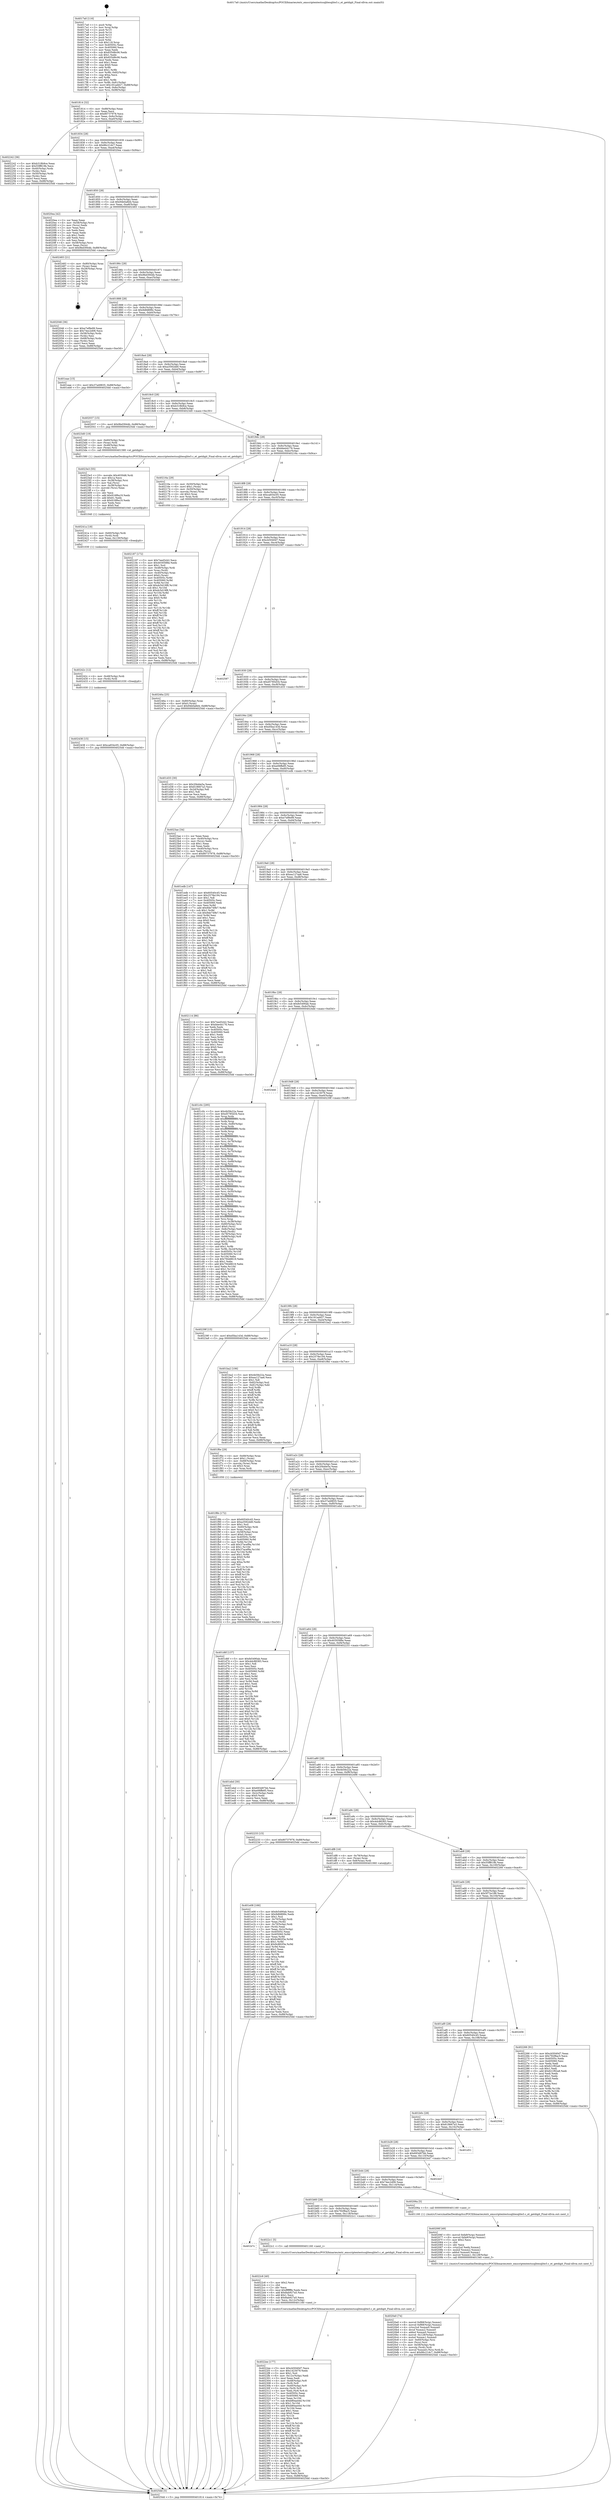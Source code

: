 digraph "0x4017a0" {
  label = "0x4017a0 (/mnt/c/Users/mathe/Desktop/tcc/POCII/binaries/extr_emscriptentestssqlitesqlite3.c_et_getdigit_Final-ollvm.out::main(0))"
  labelloc = "t"
  node[shape=record]

  Entry [label="",width=0.3,height=0.3,shape=circle,fillcolor=black,style=filled]
  "0x401814" [label="{
     0x401814 [32]\l
     | [instrs]\l
     &nbsp;&nbsp;0x401814 \<+6\>: mov -0x88(%rbp),%eax\l
     &nbsp;&nbsp;0x40181a \<+2\>: mov %eax,%ecx\l
     &nbsp;&nbsp;0x40181c \<+6\>: sub $0x80737978,%ecx\l
     &nbsp;&nbsp;0x401822 \<+6\>: mov %eax,-0x9c(%rbp)\l
     &nbsp;&nbsp;0x401828 \<+6\>: mov %ecx,-0xa0(%rbp)\l
     &nbsp;&nbsp;0x40182e \<+6\>: je 0000000000402242 \<main+0xaa2\>\l
  }"]
  "0x402242" [label="{
     0x402242 [36]\l
     | [instrs]\l
     &nbsp;&nbsp;0x402242 \<+5\>: mov $0xb318b9ce,%eax\l
     &nbsp;&nbsp;0x402247 \<+5\>: mov $0x55ff819b,%ecx\l
     &nbsp;&nbsp;0x40224c \<+4\>: mov -0x40(%rbp),%rdx\l
     &nbsp;&nbsp;0x402250 \<+2\>: mov (%rdx),%esi\l
     &nbsp;&nbsp;0x402252 \<+4\>: mov -0x50(%rbp),%rdx\l
     &nbsp;&nbsp;0x402256 \<+2\>: cmp (%rdx),%esi\l
     &nbsp;&nbsp;0x402258 \<+3\>: cmovl %ecx,%eax\l
     &nbsp;&nbsp;0x40225b \<+6\>: mov %eax,-0x88(%rbp)\l
     &nbsp;&nbsp;0x402261 \<+5\>: jmp 00000000004025dd \<main+0xe3d\>\l
  }"]
  "0x401834" [label="{
     0x401834 [28]\l
     | [instrs]\l
     &nbsp;&nbsp;0x401834 \<+5\>: jmp 0000000000401839 \<main+0x99\>\l
     &nbsp;&nbsp;0x401839 \<+6\>: mov -0x9c(%rbp),%eax\l
     &nbsp;&nbsp;0x40183f \<+5\>: sub $0x86c21dc7,%eax\l
     &nbsp;&nbsp;0x401844 \<+6\>: mov %eax,-0xa4(%rbp)\l
     &nbsp;&nbsp;0x40184a \<+6\>: je 00000000004020ea \<main+0x94a\>\l
  }"]
  Exit [label="",width=0.3,height=0.3,shape=circle,fillcolor=black,style=filled,peripheries=2]
  "0x4020ea" [label="{
     0x4020ea [42]\l
     | [instrs]\l
     &nbsp;&nbsp;0x4020ea \<+2\>: xor %eax,%eax\l
     &nbsp;&nbsp;0x4020ec \<+4\>: mov -0x58(%rbp),%rcx\l
     &nbsp;&nbsp;0x4020f0 \<+2\>: mov (%rcx),%edx\l
     &nbsp;&nbsp;0x4020f2 \<+2\>: mov %eax,%esi\l
     &nbsp;&nbsp;0x4020f4 \<+2\>: sub %edx,%esi\l
     &nbsp;&nbsp;0x4020f6 \<+2\>: mov %eax,%edx\l
     &nbsp;&nbsp;0x4020f8 \<+3\>: sub $0x1,%edx\l
     &nbsp;&nbsp;0x4020fb \<+2\>: add %edx,%esi\l
     &nbsp;&nbsp;0x4020fd \<+2\>: sub %esi,%eax\l
     &nbsp;&nbsp;0x4020ff \<+4\>: mov -0x58(%rbp),%rcx\l
     &nbsp;&nbsp;0x402103 \<+2\>: mov %eax,(%rcx)\l
     &nbsp;&nbsp;0x402105 \<+10\>: movl $0x9bd3944b,-0x88(%rbp)\l
     &nbsp;&nbsp;0x40210f \<+5\>: jmp 00000000004025dd \<main+0xe3d\>\l
  }"]
  "0x401850" [label="{
     0x401850 [28]\l
     | [instrs]\l
     &nbsp;&nbsp;0x401850 \<+5\>: jmp 0000000000401855 \<main+0xb5\>\l
     &nbsp;&nbsp;0x401855 \<+6\>: mov -0x9c(%rbp),%eax\l
     &nbsp;&nbsp;0x40185b \<+5\>: sub $0x94b0a8d4,%eax\l
     &nbsp;&nbsp;0x401860 \<+6\>: mov %eax,-0xa8(%rbp)\l
     &nbsp;&nbsp;0x401866 \<+6\>: je 0000000000402483 \<main+0xce3\>\l
  }"]
  "0x402438" [label="{
     0x402438 [15]\l
     | [instrs]\l
     &nbsp;&nbsp;0x402438 \<+10\>: movl $0xca654c05,-0x88(%rbp)\l
     &nbsp;&nbsp;0x402442 \<+5\>: jmp 00000000004025dd \<main+0xe3d\>\l
  }"]
  "0x402483" [label="{
     0x402483 [21]\l
     | [instrs]\l
     &nbsp;&nbsp;0x402483 \<+4\>: mov -0x80(%rbp),%rax\l
     &nbsp;&nbsp;0x402487 \<+2\>: mov (%rax),%eax\l
     &nbsp;&nbsp;0x402489 \<+4\>: lea -0x28(%rbp),%rsp\l
     &nbsp;&nbsp;0x40248d \<+1\>: pop %rbx\l
     &nbsp;&nbsp;0x40248e \<+2\>: pop %r12\l
     &nbsp;&nbsp;0x402490 \<+2\>: pop %r13\l
     &nbsp;&nbsp;0x402492 \<+2\>: pop %r14\l
     &nbsp;&nbsp;0x402494 \<+2\>: pop %r15\l
     &nbsp;&nbsp;0x402496 \<+1\>: pop %rbp\l
     &nbsp;&nbsp;0x402497 \<+1\>: ret\l
  }"]
  "0x40186c" [label="{
     0x40186c [28]\l
     | [instrs]\l
     &nbsp;&nbsp;0x40186c \<+5\>: jmp 0000000000401871 \<main+0xd1\>\l
     &nbsp;&nbsp;0x401871 \<+6\>: mov -0x9c(%rbp),%eax\l
     &nbsp;&nbsp;0x401877 \<+5\>: sub $0x9bd3944b,%eax\l
     &nbsp;&nbsp;0x40187c \<+6\>: mov %eax,-0xac(%rbp)\l
     &nbsp;&nbsp;0x401882 \<+6\>: je 0000000000402046 \<main+0x8a6\>\l
  }"]
  "0x40242c" [label="{
     0x40242c [12]\l
     | [instrs]\l
     &nbsp;&nbsp;0x40242c \<+4\>: mov -0x48(%rbp),%rdi\l
     &nbsp;&nbsp;0x402430 \<+3\>: mov (%rdi),%rdi\l
     &nbsp;&nbsp;0x402433 \<+5\>: call 0000000000401030 \<free@plt\>\l
     | [calls]\l
     &nbsp;&nbsp;0x401030 \{1\} (unknown)\l
  }"]
  "0x402046" [label="{
     0x402046 [36]\l
     | [instrs]\l
     &nbsp;&nbsp;0x402046 \<+5\>: mov $0xe7ef9e99,%eax\l
     &nbsp;&nbsp;0x40204b \<+5\>: mov $0x74ec2d06,%ecx\l
     &nbsp;&nbsp;0x402050 \<+4\>: mov -0x58(%rbp),%rdx\l
     &nbsp;&nbsp;0x402054 \<+2\>: mov (%rdx),%esi\l
     &nbsp;&nbsp;0x402056 \<+4\>: mov -0x68(%rbp),%rdx\l
     &nbsp;&nbsp;0x40205a \<+2\>: cmp (%rdx),%esi\l
     &nbsp;&nbsp;0x40205c \<+3\>: cmovl %ecx,%eax\l
     &nbsp;&nbsp;0x40205f \<+6\>: mov %eax,-0x88(%rbp)\l
     &nbsp;&nbsp;0x402065 \<+5\>: jmp 00000000004025dd \<main+0xe3d\>\l
  }"]
  "0x401888" [label="{
     0x401888 [28]\l
     | [instrs]\l
     &nbsp;&nbsp;0x401888 \<+5\>: jmp 000000000040188d \<main+0xed\>\l
     &nbsp;&nbsp;0x40188d \<+6\>: mov -0x9c(%rbp),%eax\l
     &nbsp;&nbsp;0x401893 \<+5\>: sub $0x9dfd899c,%eax\l
     &nbsp;&nbsp;0x401898 \<+6\>: mov %eax,-0xb0(%rbp)\l
     &nbsp;&nbsp;0x40189e \<+6\>: je 0000000000401eae \<main+0x70e\>\l
  }"]
  "0x40241a" [label="{
     0x40241a [18]\l
     | [instrs]\l
     &nbsp;&nbsp;0x40241a \<+4\>: mov -0x60(%rbp),%rdi\l
     &nbsp;&nbsp;0x40241e \<+3\>: mov (%rdi),%rdi\l
     &nbsp;&nbsp;0x402421 \<+6\>: mov %eax,-0x130(%rbp)\l
     &nbsp;&nbsp;0x402427 \<+5\>: call 0000000000401030 \<free@plt\>\l
     | [calls]\l
     &nbsp;&nbsp;0x401030 \{1\} (unknown)\l
  }"]
  "0x401eae" [label="{
     0x401eae [15]\l
     | [instrs]\l
     &nbsp;&nbsp;0x401eae \<+10\>: movl $0x37a49835,-0x88(%rbp)\l
     &nbsp;&nbsp;0x401eb8 \<+5\>: jmp 00000000004025dd \<main+0xe3d\>\l
  }"]
  "0x4018a4" [label="{
     0x4018a4 [28]\l
     | [instrs]\l
     &nbsp;&nbsp;0x4018a4 \<+5\>: jmp 00000000004018a9 \<main+0x109\>\l
     &nbsp;&nbsp;0x4018a9 \<+6\>: mov -0x9c(%rbp),%eax\l
     &nbsp;&nbsp;0x4018af \<+5\>: sub $0xa3592dd0,%eax\l
     &nbsp;&nbsp;0x4018b4 \<+6\>: mov %eax,-0xb4(%rbp)\l
     &nbsp;&nbsp;0x4018ba \<+6\>: je 0000000000402037 \<main+0x897\>\l
  }"]
  "0x4023e3" [label="{
     0x4023e3 [55]\l
     | [instrs]\l
     &nbsp;&nbsp;0x4023e3 \<+10\>: movabs $0x4030d6,%rdi\l
     &nbsp;&nbsp;0x4023ed \<+5\>: mov $0x1a,%ecx\l
     &nbsp;&nbsp;0x4023f2 \<+4\>: mov -0x38(%rbp),%rsi\l
     &nbsp;&nbsp;0x4023f6 \<+2\>: mov %al,(%rsi)\l
     &nbsp;&nbsp;0x4023f8 \<+4\>: mov -0x38(%rbp),%rsi\l
     &nbsp;&nbsp;0x4023fc \<+3\>: movsbl (%rsi),%eax\l
     &nbsp;&nbsp;0x4023ff \<+1\>: cltd\l
     &nbsp;&nbsp;0x402400 \<+2\>: idiv %ecx\l
     &nbsp;&nbsp;0x402402 \<+6\>: add $0x916f6a19,%edx\l
     &nbsp;&nbsp;0x402408 \<+3\>: add $0x61,%edx\l
     &nbsp;&nbsp;0x40240b \<+6\>: sub $0x916f6a19,%edx\l
     &nbsp;&nbsp;0x402411 \<+2\>: mov %edx,%esi\l
     &nbsp;&nbsp;0x402413 \<+2\>: mov $0x0,%al\l
     &nbsp;&nbsp;0x402415 \<+5\>: call 0000000000401040 \<printf@plt\>\l
     | [calls]\l
     &nbsp;&nbsp;0x401040 \{1\} (unknown)\l
  }"]
  "0x402037" [label="{
     0x402037 [15]\l
     | [instrs]\l
     &nbsp;&nbsp;0x402037 \<+10\>: movl $0x9bd3944b,-0x88(%rbp)\l
     &nbsp;&nbsp;0x402041 \<+5\>: jmp 00000000004025dd \<main+0xe3d\>\l
  }"]
  "0x4018c0" [label="{
     0x4018c0 [28]\l
     | [instrs]\l
     &nbsp;&nbsp;0x4018c0 \<+5\>: jmp 00000000004018c5 \<main+0x125\>\l
     &nbsp;&nbsp;0x4018c5 \<+6\>: mov -0x9c(%rbp),%eax\l
     &nbsp;&nbsp;0x4018cb \<+5\>: sub $0xb318b9ce,%eax\l
     &nbsp;&nbsp;0x4018d0 \<+6\>: mov %eax,-0xb8(%rbp)\l
     &nbsp;&nbsp;0x4018d6 \<+6\>: je 00000000004023d0 \<main+0xc30\>\l
  }"]
  "0x4022ee" [label="{
     0x4022ee [177]\l
     | [instrs]\l
     &nbsp;&nbsp;0x4022ee \<+5\>: mov $0xcb5040d7,%ecx\l
     &nbsp;&nbsp;0x4022f3 \<+5\>: mov $0x1423079,%edx\l
     &nbsp;&nbsp;0x4022f8 \<+3\>: mov $0x1,%sil\l
     &nbsp;&nbsp;0x4022fb \<+6\>: mov -0x12c(%rbp),%edi\l
     &nbsp;&nbsp;0x402301 \<+3\>: imul %eax,%edi\l
     &nbsp;&nbsp;0x402304 \<+4\>: mov -0x48(%rbp),%r8\l
     &nbsp;&nbsp;0x402308 \<+3\>: mov (%r8),%r8\l
     &nbsp;&nbsp;0x40230b \<+4\>: mov -0x40(%rbp),%r9\l
     &nbsp;&nbsp;0x40230f \<+3\>: movslq (%r9),%r9\l
     &nbsp;&nbsp;0x402312 \<+4\>: mov %edi,(%r8,%r9,4)\l
     &nbsp;&nbsp;0x402316 \<+7\>: mov 0x40505c,%eax\l
     &nbsp;&nbsp;0x40231d \<+7\>: mov 0x405060,%edi\l
     &nbsp;&nbsp;0x402324 \<+3\>: mov %eax,%r10d\l
     &nbsp;&nbsp;0x402327 \<+7\>: sub $0xb80aa44d,%r10d\l
     &nbsp;&nbsp;0x40232e \<+4\>: sub $0x1,%r10d\l
     &nbsp;&nbsp;0x402332 \<+7\>: add $0xb80aa44d,%r10d\l
     &nbsp;&nbsp;0x402339 \<+4\>: imul %r10d,%eax\l
     &nbsp;&nbsp;0x40233d \<+3\>: and $0x1,%eax\l
     &nbsp;&nbsp;0x402340 \<+3\>: cmp $0x0,%eax\l
     &nbsp;&nbsp;0x402343 \<+4\>: sete %r11b\l
     &nbsp;&nbsp;0x402347 \<+3\>: cmp $0xa,%edi\l
     &nbsp;&nbsp;0x40234a \<+3\>: setl %bl\l
     &nbsp;&nbsp;0x40234d \<+3\>: mov %r11b,%r14b\l
     &nbsp;&nbsp;0x402350 \<+4\>: xor $0xff,%r14b\l
     &nbsp;&nbsp;0x402354 \<+3\>: mov %bl,%r15b\l
     &nbsp;&nbsp;0x402357 \<+4\>: xor $0xff,%r15b\l
     &nbsp;&nbsp;0x40235b \<+4\>: xor $0x1,%sil\l
     &nbsp;&nbsp;0x40235f \<+3\>: mov %r14b,%r12b\l
     &nbsp;&nbsp;0x402362 \<+4\>: and $0xff,%r12b\l
     &nbsp;&nbsp;0x402366 \<+3\>: and %sil,%r11b\l
     &nbsp;&nbsp;0x402369 \<+3\>: mov %r15b,%r13b\l
     &nbsp;&nbsp;0x40236c \<+4\>: and $0xff,%r13b\l
     &nbsp;&nbsp;0x402370 \<+3\>: and %sil,%bl\l
     &nbsp;&nbsp;0x402373 \<+3\>: or %r11b,%r12b\l
     &nbsp;&nbsp;0x402376 \<+3\>: or %bl,%r13b\l
     &nbsp;&nbsp;0x402379 \<+3\>: xor %r13b,%r12b\l
     &nbsp;&nbsp;0x40237c \<+3\>: or %r15b,%r14b\l
     &nbsp;&nbsp;0x40237f \<+4\>: xor $0xff,%r14b\l
     &nbsp;&nbsp;0x402383 \<+4\>: or $0x1,%sil\l
     &nbsp;&nbsp;0x402387 \<+3\>: and %sil,%r14b\l
     &nbsp;&nbsp;0x40238a \<+3\>: or %r14b,%r12b\l
     &nbsp;&nbsp;0x40238d \<+4\>: test $0x1,%r12b\l
     &nbsp;&nbsp;0x402391 \<+3\>: cmovne %edx,%ecx\l
     &nbsp;&nbsp;0x402394 \<+6\>: mov %ecx,-0x88(%rbp)\l
     &nbsp;&nbsp;0x40239a \<+5\>: jmp 00000000004025dd \<main+0xe3d\>\l
  }"]
  "0x4023d0" [label="{
     0x4023d0 [19]\l
     | [instrs]\l
     &nbsp;&nbsp;0x4023d0 \<+4\>: mov -0x60(%rbp),%rax\l
     &nbsp;&nbsp;0x4023d4 \<+3\>: mov (%rax),%rdi\l
     &nbsp;&nbsp;0x4023d7 \<+4\>: mov -0x48(%rbp),%rax\l
     &nbsp;&nbsp;0x4023db \<+3\>: mov (%rax),%rsi\l
     &nbsp;&nbsp;0x4023de \<+5\>: call 0000000000401580 \<et_getdigit\>\l
     | [calls]\l
     &nbsp;&nbsp;0x401580 \{1\} (/mnt/c/Users/mathe/Desktop/tcc/POCII/binaries/extr_emscriptentestssqlitesqlite3.c_et_getdigit_Final-ollvm.out::et_getdigit)\l
  }"]
  "0x4018dc" [label="{
     0x4018dc [28]\l
     | [instrs]\l
     &nbsp;&nbsp;0x4018dc \<+5\>: jmp 00000000004018e1 \<main+0x141\>\l
     &nbsp;&nbsp;0x4018e1 \<+6\>: mov -0x9c(%rbp),%eax\l
     &nbsp;&nbsp;0x4018e7 \<+5\>: sub $0xbbe44176,%eax\l
     &nbsp;&nbsp;0x4018ec \<+6\>: mov %eax,-0xbc(%rbp)\l
     &nbsp;&nbsp;0x4018f2 \<+6\>: je 000000000040216a \<main+0x9ca\>\l
  }"]
  "0x4022c6" [label="{
     0x4022c6 [40]\l
     | [instrs]\l
     &nbsp;&nbsp;0x4022c6 \<+5\>: mov $0x2,%ecx\l
     &nbsp;&nbsp;0x4022cb \<+1\>: cltd\l
     &nbsp;&nbsp;0x4022cc \<+2\>: idiv %ecx\l
     &nbsp;&nbsp;0x4022ce \<+6\>: imul $0xfffffffe,%edx,%ecx\l
     &nbsp;&nbsp;0x4022d4 \<+6\>: add $0x8ab927a5,%ecx\l
     &nbsp;&nbsp;0x4022da \<+3\>: add $0x1,%ecx\l
     &nbsp;&nbsp;0x4022dd \<+6\>: sub $0x8ab927a5,%ecx\l
     &nbsp;&nbsp;0x4022e3 \<+6\>: mov %ecx,-0x12c(%rbp)\l
     &nbsp;&nbsp;0x4022e9 \<+5\>: call 0000000000401160 \<next_i\>\l
     | [calls]\l
     &nbsp;&nbsp;0x401160 \{1\} (/mnt/c/Users/mathe/Desktop/tcc/POCII/binaries/extr_emscriptentestssqlitesqlite3.c_et_getdigit_Final-ollvm.out::next_i)\l
  }"]
  "0x40216a" [label="{
     0x40216a [29]\l
     | [instrs]\l
     &nbsp;&nbsp;0x40216a \<+4\>: mov -0x50(%rbp),%rax\l
     &nbsp;&nbsp;0x40216e \<+6\>: movl $0x1,(%rax)\l
     &nbsp;&nbsp;0x402174 \<+4\>: mov -0x50(%rbp),%rax\l
     &nbsp;&nbsp;0x402178 \<+3\>: movslq (%rax),%rax\l
     &nbsp;&nbsp;0x40217b \<+4\>: shl $0x2,%rax\l
     &nbsp;&nbsp;0x40217f \<+3\>: mov %rax,%rdi\l
     &nbsp;&nbsp;0x402182 \<+5\>: call 0000000000401050 \<malloc@plt\>\l
     | [calls]\l
     &nbsp;&nbsp;0x401050 \{1\} (unknown)\l
  }"]
  "0x4018f8" [label="{
     0x4018f8 [28]\l
     | [instrs]\l
     &nbsp;&nbsp;0x4018f8 \<+5\>: jmp 00000000004018fd \<main+0x15d\>\l
     &nbsp;&nbsp;0x4018fd \<+6\>: mov -0x9c(%rbp),%eax\l
     &nbsp;&nbsp;0x401903 \<+5\>: sub $0xca654c05,%eax\l
     &nbsp;&nbsp;0x401908 \<+6\>: mov %eax,-0xc0(%rbp)\l
     &nbsp;&nbsp;0x40190e \<+6\>: je 000000000040246a \<main+0xcca\>\l
  }"]
  "0x401b7c" [label="{
     0x401b7c\l
  }", style=dashed]
  "0x40246a" [label="{
     0x40246a [25]\l
     | [instrs]\l
     &nbsp;&nbsp;0x40246a \<+4\>: mov -0x80(%rbp),%rax\l
     &nbsp;&nbsp;0x40246e \<+6\>: movl $0x0,(%rax)\l
     &nbsp;&nbsp;0x402474 \<+10\>: movl $0x94b0a8d4,-0x88(%rbp)\l
     &nbsp;&nbsp;0x40247e \<+5\>: jmp 00000000004025dd \<main+0xe3d\>\l
  }"]
  "0x401914" [label="{
     0x401914 [28]\l
     | [instrs]\l
     &nbsp;&nbsp;0x401914 \<+5\>: jmp 0000000000401919 \<main+0x179\>\l
     &nbsp;&nbsp;0x401919 \<+6\>: mov -0x9c(%rbp),%eax\l
     &nbsp;&nbsp;0x40191f \<+5\>: sub $0xcb5040d7,%eax\l
     &nbsp;&nbsp;0x401924 \<+6\>: mov %eax,-0xc4(%rbp)\l
     &nbsp;&nbsp;0x40192a \<+6\>: je 0000000000402587 \<main+0xde7\>\l
  }"]
  "0x4022c1" [label="{
     0x4022c1 [5]\l
     | [instrs]\l
     &nbsp;&nbsp;0x4022c1 \<+5\>: call 0000000000401160 \<next_i\>\l
     | [calls]\l
     &nbsp;&nbsp;0x401160 \{1\} (/mnt/c/Users/mathe/Desktop/tcc/POCII/binaries/extr_emscriptentestssqlitesqlite3.c_et_getdigit_Final-ollvm.out::next_i)\l
  }"]
  "0x402587" [label="{
     0x402587\l
  }", style=dashed]
  "0x401930" [label="{
     0x401930 [28]\l
     | [instrs]\l
     &nbsp;&nbsp;0x401930 \<+5\>: jmp 0000000000401935 \<main+0x195\>\l
     &nbsp;&nbsp;0x401935 \<+6\>: mov -0x9c(%rbp),%eax\l
     &nbsp;&nbsp;0x40193b \<+5\>: sub $0xd5785d34,%eax\l
     &nbsp;&nbsp;0x401940 \<+6\>: mov %eax,-0xc8(%rbp)\l
     &nbsp;&nbsp;0x401946 \<+6\>: je 0000000000401d33 \<main+0x593\>\l
  }"]
  "0x402187" [label="{
     0x402187 [172]\l
     | [instrs]\l
     &nbsp;&nbsp;0x402187 \<+5\>: mov $0x7eed3cb2,%ecx\l
     &nbsp;&nbsp;0x40218c \<+5\>: mov $0x4030588e,%edx\l
     &nbsp;&nbsp;0x402191 \<+3\>: mov $0x1,%sil\l
     &nbsp;&nbsp;0x402194 \<+4\>: mov -0x48(%rbp),%rdi\l
     &nbsp;&nbsp;0x402198 \<+3\>: mov %rax,(%rdi)\l
     &nbsp;&nbsp;0x40219b \<+4\>: mov -0x40(%rbp),%rax\l
     &nbsp;&nbsp;0x40219f \<+6\>: movl $0x0,(%rax)\l
     &nbsp;&nbsp;0x4021a5 \<+8\>: mov 0x40505c,%r8d\l
     &nbsp;&nbsp;0x4021ad \<+8\>: mov 0x405060,%r9d\l
     &nbsp;&nbsp;0x4021b5 \<+3\>: mov %r8d,%r10d\l
     &nbsp;&nbsp;0x4021b8 \<+7\>: add $0xdc5d19f8,%r10d\l
     &nbsp;&nbsp;0x4021bf \<+4\>: sub $0x1,%r10d\l
     &nbsp;&nbsp;0x4021c3 \<+7\>: sub $0xdc5d19f8,%r10d\l
     &nbsp;&nbsp;0x4021ca \<+4\>: imul %r10d,%r8d\l
     &nbsp;&nbsp;0x4021ce \<+4\>: and $0x1,%r8d\l
     &nbsp;&nbsp;0x4021d2 \<+4\>: cmp $0x0,%r8d\l
     &nbsp;&nbsp;0x4021d6 \<+4\>: sete %r11b\l
     &nbsp;&nbsp;0x4021da \<+4\>: cmp $0xa,%r9d\l
     &nbsp;&nbsp;0x4021de \<+3\>: setl %bl\l
     &nbsp;&nbsp;0x4021e1 \<+3\>: mov %r11b,%r14b\l
     &nbsp;&nbsp;0x4021e4 \<+4\>: xor $0xff,%r14b\l
     &nbsp;&nbsp;0x4021e8 \<+3\>: mov %bl,%r15b\l
     &nbsp;&nbsp;0x4021eb \<+4\>: xor $0xff,%r15b\l
     &nbsp;&nbsp;0x4021ef \<+4\>: xor $0x1,%sil\l
     &nbsp;&nbsp;0x4021f3 \<+3\>: mov %r14b,%r12b\l
     &nbsp;&nbsp;0x4021f6 \<+4\>: and $0xff,%r12b\l
     &nbsp;&nbsp;0x4021fa \<+3\>: and %sil,%r11b\l
     &nbsp;&nbsp;0x4021fd \<+3\>: mov %r15b,%r13b\l
     &nbsp;&nbsp;0x402200 \<+4\>: and $0xff,%r13b\l
     &nbsp;&nbsp;0x402204 \<+3\>: and %sil,%bl\l
     &nbsp;&nbsp;0x402207 \<+3\>: or %r11b,%r12b\l
     &nbsp;&nbsp;0x40220a \<+3\>: or %bl,%r13b\l
     &nbsp;&nbsp;0x40220d \<+3\>: xor %r13b,%r12b\l
     &nbsp;&nbsp;0x402210 \<+3\>: or %r15b,%r14b\l
     &nbsp;&nbsp;0x402213 \<+4\>: xor $0xff,%r14b\l
     &nbsp;&nbsp;0x402217 \<+4\>: or $0x1,%sil\l
     &nbsp;&nbsp;0x40221b \<+3\>: and %sil,%r14b\l
     &nbsp;&nbsp;0x40221e \<+3\>: or %r14b,%r12b\l
     &nbsp;&nbsp;0x402221 \<+4\>: test $0x1,%r12b\l
     &nbsp;&nbsp;0x402225 \<+3\>: cmovne %edx,%ecx\l
     &nbsp;&nbsp;0x402228 \<+6\>: mov %ecx,-0x88(%rbp)\l
     &nbsp;&nbsp;0x40222e \<+5\>: jmp 00000000004025dd \<main+0xe3d\>\l
  }"]
  "0x401d33" [label="{
     0x401d33 [30]\l
     | [instrs]\l
     &nbsp;&nbsp;0x401d33 \<+5\>: mov $0x2f4dde5a,%eax\l
     &nbsp;&nbsp;0x401d38 \<+5\>: mov $0x618667a3,%ecx\l
     &nbsp;&nbsp;0x401d3d \<+3\>: mov -0x2d(%rbp),%dl\l
     &nbsp;&nbsp;0x401d40 \<+3\>: test $0x1,%dl\l
     &nbsp;&nbsp;0x401d43 \<+3\>: cmovne %ecx,%eax\l
     &nbsp;&nbsp;0x401d46 \<+6\>: mov %eax,-0x88(%rbp)\l
     &nbsp;&nbsp;0x401d4c \<+5\>: jmp 00000000004025dd \<main+0xe3d\>\l
  }"]
  "0x40194c" [label="{
     0x40194c [28]\l
     | [instrs]\l
     &nbsp;&nbsp;0x40194c \<+5\>: jmp 0000000000401951 \<main+0x1b1\>\l
     &nbsp;&nbsp;0x401951 \<+6\>: mov -0x9c(%rbp),%eax\l
     &nbsp;&nbsp;0x401957 \<+5\>: sub $0xd5ba143d,%eax\l
     &nbsp;&nbsp;0x40195c \<+6\>: mov %eax,-0xcc(%rbp)\l
     &nbsp;&nbsp;0x401962 \<+6\>: je 00000000004023ae \<main+0xc0e\>\l
  }"]
  "0x4020a0" [label="{
     0x4020a0 [74]\l
     | [instrs]\l
     &nbsp;&nbsp;0x4020a0 \<+8\>: movsd 0xf68(%rip),%xmm1\l
     &nbsp;&nbsp;0x4020a8 \<+8\>: movsd 0xf68(%rip),%xmm2\l
     &nbsp;&nbsp;0x4020b0 \<+4\>: cvtss2sd %xmm0,%xmm0\l
     &nbsp;&nbsp;0x4020b4 \<+4\>: divsd %xmm2,%xmm0\l
     &nbsp;&nbsp;0x4020b8 \<+4\>: addsd %xmm0,%xmm1\l
     &nbsp;&nbsp;0x4020bc \<+8\>: movsd -0x128(%rbp),%xmm0\l
     &nbsp;&nbsp;0x4020c4 \<+4\>: mulsd %xmm1,%xmm0\l
     &nbsp;&nbsp;0x4020c8 \<+4\>: mov -0x60(%rbp),%rsi\l
     &nbsp;&nbsp;0x4020cc \<+3\>: mov (%rsi),%rsi\l
     &nbsp;&nbsp;0x4020cf \<+4\>: mov -0x58(%rbp),%rdi\l
     &nbsp;&nbsp;0x4020d3 \<+3\>: movslq (%rdi),%rdi\l
     &nbsp;&nbsp;0x4020d6 \<+5\>: movsd %xmm0,(%rsi,%rdi,8)\l
     &nbsp;&nbsp;0x4020db \<+10\>: movl $0x86c21dc7,-0x88(%rbp)\l
     &nbsp;&nbsp;0x4020e5 \<+5\>: jmp 00000000004025dd \<main+0xe3d\>\l
  }"]
  "0x4023ae" [label="{
     0x4023ae [34]\l
     | [instrs]\l
     &nbsp;&nbsp;0x4023ae \<+2\>: xor %eax,%eax\l
     &nbsp;&nbsp;0x4023b0 \<+4\>: mov -0x40(%rbp),%rcx\l
     &nbsp;&nbsp;0x4023b4 \<+2\>: mov (%rcx),%edx\l
     &nbsp;&nbsp;0x4023b6 \<+3\>: sub $0x1,%eax\l
     &nbsp;&nbsp;0x4023b9 \<+2\>: sub %eax,%edx\l
     &nbsp;&nbsp;0x4023bb \<+4\>: mov -0x40(%rbp),%rcx\l
     &nbsp;&nbsp;0x4023bf \<+2\>: mov %edx,(%rcx)\l
     &nbsp;&nbsp;0x4023c1 \<+10\>: movl $0x80737978,-0x88(%rbp)\l
     &nbsp;&nbsp;0x4023cb \<+5\>: jmp 00000000004025dd \<main+0xe3d\>\l
  }"]
  "0x401968" [label="{
     0x401968 [28]\l
     | [instrs]\l
     &nbsp;&nbsp;0x401968 \<+5\>: jmp 000000000040196d \<main+0x1cd\>\l
     &nbsp;&nbsp;0x40196d \<+6\>: mov -0x9c(%rbp),%eax\l
     &nbsp;&nbsp;0x401973 \<+5\>: sub $0xe06ffe85,%eax\l
     &nbsp;&nbsp;0x401978 \<+6\>: mov %eax,-0xd0(%rbp)\l
     &nbsp;&nbsp;0x40197e \<+6\>: je 0000000000401edb \<main+0x73b\>\l
  }"]
  "0x40206f" [label="{
     0x40206f [49]\l
     | [instrs]\l
     &nbsp;&nbsp;0x40206f \<+8\>: movsd 0xfa9(%rip),%xmm0\l
     &nbsp;&nbsp;0x402077 \<+8\>: movsd 0xfa9(%rip),%xmm1\l
     &nbsp;&nbsp;0x40207f \<+5\>: mov $0x2,%ecx\l
     &nbsp;&nbsp;0x402084 \<+1\>: cltd\l
     &nbsp;&nbsp;0x402085 \<+2\>: idiv %ecx\l
     &nbsp;&nbsp;0x402087 \<+4\>: cvtsi2sd %edx,%xmm2\l
     &nbsp;&nbsp;0x40208b \<+4\>: mulsd %xmm2,%xmm1\l
     &nbsp;&nbsp;0x40208f \<+4\>: addsd %xmm0,%xmm1\l
     &nbsp;&nbsp;0x402093 \<+8\>: movsd %xmm1,-0x128(%rbp)\l
     &nbsp;&nbsp;0x40209b \<+5\>: call 0000000000401340 \<next_f\>\l
     | [calls]\l
     &nbsp;&nbsp;0x401340 \{1\} (/mnt/c/Users/mathe/Desktop/tcc/POCII/binaries/extr_emscriptentestssqlitesqlite3.c_et_getdigit_Final-ollvm.out::next_f)\l
  }"]
  "0x401edb" [label="{
     0x401edb [147]\l
     | [instrs]\l
     &nbsp;&nbsp;0x401edb \<+5\>: mov $0x60540c45,%eax\l
     &nbsp;&nbsp;0x401ee0 \<+5\>: mov $0x2578e194,%ecx\l
     &nbsp;&nbsp;0x401ee5 \<+2\>: mov $0x1,%dl\l
     &nbsp;&nbsp;0x401ee7 \<+7\>: mov 0x40505c,%esi\l
     &nbsp;&nbsp;0x401eee \<+7\>: mov 0x405060,%edi\l
     &nbsp;&nbsp;0x401ef5 \<+3\>: mov %esi,%r8d\l
     &nbsp;&nbsp;0x401ef8 \<+7\>: add $0x9de749b7,%r8d\l
     &nbsp;&nbsp;0x401eff \<+4\>: sub $0x1,%r8d\l
     &nbsp;&nbsp;0x401f03 \<+7\>: sub $0x9de749b7,%r8d\l
     &nbsp;&nbsp;0x401f0a \<+4\>: imul %r8d,%esi\l
     &nbsp;&nbsp;0x401f0e \<+3\>: and $0x1,%esi\l
     &nbsp;&nbsp;0x401f11 \<+3\>: cmp $0x0,%esi\l
     &nbsp;&nbsp;0x401f14 \<+4\>: sete %r9b\l
     &nbsp;&nbsp;0x401f18 \<+3\>: cmp $0xa,%edi\l
     &nbsp;&nbsp;0x401f1b \<+4\>: setl %r10b\l
     &nbsp;&nbsp;0x401f1f \<+3\>: mov %r9b,%r11b\l
     &nbsp;&nbsp;0x401f22 \<+4\>: xor $0xff,%r11b\l
     &nbsp;&nbsp;0x401f26 \<+3\>: mov %r10b,%bl\l
     &nbsp;&nbsp;0x401f29 \<+3\>: xor $0xff,%bl\l
     &nbsp;&nbsp;0x401f2c \<+3\>: xor $0x1,%dl\l
     &nbsp;&nbsp;0x401f2f \<+3\>: mov %r11b,%r14b\l
     &nbsp;&nbsp;0x401f32 \<+4\>: and $0xff,%r14b\l
     &nbsp;&nbsp;0x401f36 \<+3\>: and %dl,%r9b\l
     &nbsp;&nbsp;0x401f39 \<+3\>: mov %bl,%r15b\l
     &nbsp;&nbsp;0x401f3c \<+4\>: and $0xff,%r15b\l
     &nbsp;&nbsp;0x401f40 \<+3\>: and %dl,%r10b\l
     &nbsp;&nbsp;0x401f43 \<+3\>: or %r9b,%r14b\l
     &nbsp;&nbsp;0x401f46 \<+3\>: or %r10b,%r15b\l
     &nbsp;&nbsp;0x401f49 \<+3\>: xor %r15b,%r14b\l
     &nbsp;&nbsp;0x401f4c \<+3\>: or %bl,%r11b\l
     &nbsp;&nbsp;0x401f4f \<+4\>: xor $0xff,%r11b\l
     &nbsp;&nbsp;0x401f53 \<+3\>: or $0x1,%dl\l
     &nbsp;&nbsp;0x401f56 \<+3\>: and %dl,%r11b\l
     &nbsp;&nbsp;0x401f59 \<+3\>: or %r11b,%r14b\l
     &nbsp;&nbsp;0x401f5c \<+4\>: test $0x1,%r14b\l
     &nbsp;&nbsp;0x401f60 \<+3\>: cmovne %ecx,%eax\l
     &nbsp;&nbsp;0x401f63 \<+6\>: mov %eax,-0x88(%rbp)\l
     &nbsp;&nbsp;0x401f69 \<+5\>: jmp 00000000004025dd \<main+0xe3d\>\l
  }"]
  "0x401984" [label="{
     0x401984 [28]\l
     | [instrs]\l
     &nbsp;&nbsp;0x401984 \<+5\>: jmp 0000000000401989 \<main+0x1e9\>\l
     &nbsp;&nbsp;0x401989 \<+6\>: mov -0x9c(%rbp),%eax\l
     &nbsp;&nbsp;0x40198f \<+5\>: sub $0xe7ef9e99,%eax\l
     &nbsp;&nbsp;0x401994 \<+6\>: mov %eax,-0xd4(%rbp)\l
     &nbsp;&nbsp;0x40199a \<+6\>: je 0000000000402114 \<main+0x974\>\l
  }"]
  "0x401b60" [label="{
     0x401b60 [28]\l
     | [instrs]\l
     &nbsp;&nbsp;0x401b60 \<+5\>: jmp 0000000000401b65 \<main+0x3c5\>\l
     &nbsp;&nbsp;0x401b65 \<+6\>: mov -0x9c(%rbp),%eax\l
     &nbsp;&nbsp;0x401b6b \<+5\>: sub $0x792f8ac5,%eax\l
     &nbsp;&nbsp;0x401b70 \<+6\>: mov %eax,-0x118(%rbp)\l
     &nbsp;&nbsp;0x401b76 \<+6\>: je 00000000004022c1 \<main+0xb21\>\l
  }"]
  "0x402114" [label="{
     0x402114 [86]\l
     | [instrs]\l
     &nbsp;&nbsp;0x402114 \<+5\>: mov $0x7eed3cb2,%eax\l
     &nbsp;&nbsp;0x402119 \<+5\>: mov $0xbbe44176,%ecx\l
     &nbsp;&nbsp;0x40211e \<+2\>: xor %edx,%edx\l
     &nbsp;&nbsp;0x402120 \<+7\>: mov 0x40505c,%esi\l
     &nbsp;&nbsp;0x402127 \<+7\>: mov 0x405060,%edi\l
     &nbsp;&nbsp;0x40212e \<+3\>: sub $0x1,%edx\l
     &nbsp;&nbsp;0x402131 \<+3\>: mov %esi,%r8d\l
     &nbsp;&nbsp;0x402134 \<+3\>: add %edx,%r8d\l
     &nbsp;&nbsp;0x402137 \<+4\>: imul %r8d,%esi\l
     &nbsp;&nbsp;0x40213b \<+3\>: and $0x1,%esi\l
     &nbsp;&nbsp;0x40213e \<+3\>: cmp $0x0,%esi\l
     &nbsp;&nbsp;0x402141 \<+4\>: sete %r9b\l
     &nbsp;&nbsp;0x402145 \<+3\>: cmp $0xa,%edi\l
     &nbsp;&nbsp;0x402148 \<+4\>: setl %r10b\l
     &nbsp;&nbsp;0x40214c \<+3\>: mov %r9b,%r11b\l
     &nbsp;&nbsp;0x40214f \<+3\>: and %r10b,%r11b\l
     &nbsp;&nbsp;0x402152 \<+3\>: xor %r10b,%r9b\l
     &nbsp;&nbsp;0x402155 \<+3\>: or %r9b,%r11b\l
     &nbsp;&nbsp;0x402158 \<+4\>: test $0x1,%r11b\l
     &nbsp;&nbsp;0x40215c \<+3\>: cmovne %ecx,%eax\l
     &nbsp;&nbsp;0x40215f \<+6\>: mov %eax,-0x88(%rbp)\l
     &nbsp;&nbsp;0x402165 \<+5\>: jmp 00000000004025dd \<main+0xe3d\>\l
  }"]
  "0x4019a0" [label="{
     0x4019a0 [28]\l
     | [instrs]\l
     &nbsp;&nbsp;0x4019a0 \<+5\>: jmp 00000000004019a5 \<main+0x205\>\l
     &nbsp;&nbsp;0x4019a5 \<+6\>: mov -0x9c(%rbp),%eax\l
     &nbsp;&nbsp;0x4019ab \<+5\>: sub $0xea127aa6,%eax\l
     &nbsp;&nbsp;0x4019b0 \<+6\>: mov %eax,-0xd8(%rbp)\l
     &nbsp;&nbsp;0x4019b6 \<+6\>: je 0000000000401c0c \<main+0x46c\>\l
  }"]
  "0x40206a" [label="{
     0x40206a [5]\l
     | [instrs]\l
     &nbsp;&nbsp;0x40206a \<+5\>: call 0000000000401160 \<next_i\>\l
     | [calls]\l
     &nbsp;&nbsp;0x401160 \{1\} (/mnt/c/Users/mathe/Desktop/tcc/POCII/binaries/extr_emscriptentestssqlitesqlite3.c_et_getdigit_Final-ollvm.out::next_i)\l
  }"]
  "0x401c0c" [label="{
     0x401c0c [295]\l
     | [instrs]\l
     &nbsp;&nbsp;0x401c0c \<+5\>: mov $0x4b5fe22a,%eax\l
     &nbsp;&nbsp;0x401c11 \<+5\>: mov $0xd5785d34,%ecx\l
     &nbsp;&nbsp;0x401c16 \<+3\>: mov %rsp,%rdx\l
     &nbsp;&nbsp;0x401c19 \<+4\>: add $0xfffffffffffffff0,%rdx\l
     &nbsp;&nbsp;0x401c1d \<+3\>: mov %rdx,%rsp\l
     &nbsp;&nbsp;0x401c20 \<+4\>: mov %rdx,-0x80(%rbp)\l
     &nbsp;&nbsp;0x401c24 \<+3\>: mov %rsp,%rdx\l
     &nbsp;&nbsp;0x401c27 \<+4\>: add $0xfffffffffffffff0,%rdx\l
     &nbsp;&nbsp;0x401c2b \<+3\>: mov %rdx,%rsp\l
     &nbsp;&nbsp;0x401c2e \<+3\>: mov %rsp,%rsi\l
     &nbsp;&nbsp;0x401c31 \<+4\>: add $0xfffffffffffffff0,%rsi\l
     &nbsp;&nbsp;0x401c35 \<+3\>: mov %rsi,%rsp\l
     &nbsp;&nbsp;0x401c38 \<+4\>: mov %rsi,-0x78(%rbp)\l
     &nbsp;&nbsp;0x401c3c \<+3\>: mov %rsp,%rsi\l
     &nbsp;&nbsp;0x401c3f \<+4\>: add $0xfffffffffffffff0,%rsi\l
     &nbsp;&nbsp;0x401c43 \<+3\>: mov %rsi,%rsp\l
     &nbsp;&nbsp;0x401c46 \<+4\>: mov %rsi,-0x70(%rbp)\l
     &nbsp;&nbsp;0x401c4a \<+3\>: mov %rsp,%rsi\l
     &nbsp;&nbsp;0x401c4d \<+4\>: add $0xfffffffffffffff0,%rsi\l
     &nbsp;&nbsp;0x401c51 \<+3\>: mov %rsi,%rsp\l
     &nbsp;&nbsp;0x401c54 \<+4\>: mov %rsi,-0x68(%rbp)\l
     &nbsp;&nbsp;0x401c58 \<+3\>: mov %rsp,%rsi\l
     &nbsp;&nbsp;0x401c5b \<+4\>: add $0xfffffffffffffff0,%rsi\l
     &nbsp;&nbsp;0x401c5f \<+3\>: mov %rsi,%rsp\l
     &nbsp;&nbsp;0x401c62 \<+4\>: mov %rsi,-0x60(%rbp)\l
     &nbsp;&nbsp;0x401c66 \<+3\>: mov %rsp,%rsi\l
     &nbsp;&nbsp;0x401c69 \<+4\>: add $0xfffffffffffffff0,%rsi\l
     &nbsp;&nbsp;0x401c6d \<+3\>: mov %rsi,%rsp\l
     &nbsp;&nbsp;0x401c70 \<+4\>: mov %rsi,-0x58(%rbp)\l
     &nbsp;&nbsp;0x401c74 \<+3\>: mov %rsp,%rsi\l
     &nbsp;&nbsp;0x401c77 \<+4\>: add $0xfffffffffffffff0,%rsi\l
     &nbsp;&nbsp;0x401c7b \<+3\>: mov %rsi,%rsp\l
     &nbsp;&nbsp;0x401c7e \<+4\>: mov %rsi,-0x50(%rbp)\l
     &nbsp;&nbsp;0x401c82 \<+3\>: mov %rsp,%rsi\l
     &nbsp;&nbsp;0x401c85 \<+4\>: add $0xfffffffffffffff0,%rsi\l
     &nbsp;&nbsp;0x401c89 \<+3\>: mov %rsi,%rsp\l
     &nbsp;&nbsp;0x401c8c \<+4\>: mov %rsi,-0x48(%rbp)\l
     &nbsp;&nbsp;0x401c90 \<+3\>: mov %rsp,%rsi\l
     &nbsp;&nbsp;0x401c93 \<+4\>: add $0xfffffffffffffff0,%rsi\l
     &nbsp;&nbsp;0x401c97 \<+3\>: mov %rsi,%rsp\l
     &nbsp;&nbsp;0x401c9a \<+4\>: mov %rsi,-0x40(%rbp)\l
     &nbsp;&nbsp;0x401c9e \<+3\>: mov %rsp,%rsi\l
     &nbsp;&nbsp;0x401ca1 \<+4\>: add $0xfffffffffffffff0,%rsi\l
     &nbsp;&nbsp;0x401ca5 \<+3\>: mov %rsi,%rsp\l
     &nbsp;&nbsp;0x401ca8 \<+4\>: mov %rsi,-0x38(%rbp)\l
     &nbsp;&nbsp;0x401cac \<+4\>: mov -0x80(%rbp),%rsi\l
     &nbsp;&nbsp;0x401cb0 \<+6\>: movl $0x0,(%rsi)\l
     &nbsp;&nbsp;0x401cb6 \<+6\>: mov -0x8c(%rbp),%edi\l
     &nbsp;&nbsp;0x401cbc \<+2\>: mov %edi,(%rdx)\l
     &nbsp;&nbsp;0x401cbe \<+4\>: mov -0x78(%rbp),%rsi\l
     &nbsp;&nbsp;0x401cc2 \<+7\>: mov -0x98(%rbp),%r8\l
     &nbsp;&nbsp;0x401cc9 \<+3\>: mov %r8,(%rsi)\l
     &nbsp;&nbsp;0x401ccc \<+3\>: cmpl $0x2,(%rdx)\l
     &nbsp;&nbsp;0x401ccf \<+4\>: setne %r9b\l
     &nbsp;&nbsp;0x401cd3 \<+4\>: and $0x1,%r9b\l
     &nbsp;&nbsp;0x401cd7 \<+4\>: mov %r9b,-0x2d(%rbp)\l
     &nbsp;&nbsp;0x401cdb \<+8\>: mov 0x40505c,%r10d\l
     &nbsp;&nbsp;0x401ce3 \<+8\>: mov 0x405060,%r11d\l
     &nbsp;&nbsp;0x401ceb \<+3\>: mov %r10d,%ebx\l
     &nbsp;&nbsp;0x401cee \<+6\>: sub $0x79448619,%ebx\l
     &nbsp;&nbsp;0x401cf4 \<+3\>: sub $0x1,%ebx\l
     &nbsp;&nbsp;0x401cf7 \<+6\>: add $0x79448619,%ebx\l
     &nbsp;&nbsp;0x401cfd \<+4\>: imul %ebx,%r10d\l
     &nbsp;&nbsp;0x401d01 \<+4\>: and $0x1,%r10d\l
     &nbsp;&nbsp;0x401d05 \<+4\>: cmp $0x0,%r10d\l
     &nbsp;&nbsp;0x401d09 \<+4\>: sete %r9b\l
     &nbsp;&nbsp;0x401d0d \<+4\>: cmp $0xa,%r11d\l
     &nbsp;&nbsp;0x401d11 \<+4\>: setl %r14b\l
     &nbsp;&nbsp;0x401d15 \<+3\>: mov %r9b,%r15b\l
     &nbsp;&nbsp;0x401d18 \<+3\>: and %r14b,%r15b\l
     &nbsp;&nbsp;0x401d1b \<+3\>: xor %r14b,%r9b\l
     &nbsp;&nbsp;0x401d1e \<+3\>: or %r9b,%r15b\l
     &nbsp;&nbsp;0x401d21 \<+4\>: test $0x1,%r15b\l
     &nbsp;&nbsp;0x401d25 \<+3\>: cmovne %ecx,%eax\l
     &nbsp;&nbsp;0x401d28 \<+6\>: mov %eax,-0x88(%rbp)\l
     &nbsp;&nbsp;0x401d2e \<+5\>: jmp 00000000004025dd \<main+0xe3d\>\l
  }"]
  "0x4019bc" [label="{
     0x4019bc [28]\l
     | [instrs]\l
     &nbsp;&nbsp;0x4019bc \<+5\>: jmp 00000000004019c1 \<main+0x221\>\l
     &nbsp;&nbsp;0x4019c1 \<+6\>: mov -0x9c(%rbp),%eax\l
     &nbsp;&nbsp;0x4019c7 \<+5\>: sub $0xfe5490ab,%eax\l
     &nbsp;&nbsp;0x4019cc \<+6\>: mov %eax,-0xdc(%rbp)\l
     &nbsp;&nbsp;0x4019d2 \<+6\>: je 00000000004024dd \<main+0xd3d\>\l
  }"]
  "0x401b44" [label="{
     0x401b44 [28]\l
     | [instrs]\l
     &nbsp;&nbsp;0x401b44 \<+5\>: jmp 0000000000401b49 \<main+0x3a9\>\l
     &nbsp;&nbsp;0x401b49 \<+6\>: mov -0x9c(%rbp),%eax\l
     &nbsp;&nbsp;0x401b4f \<+5\>: sub $0x74ec2d06,%eax\l
     &nbsp;&nbsp;0x401b54 \<+6\>: mov %eax,-0x114(%rbp)\l
     &nbsp;&nbsp;0x401b5a \<+6\>: je 000000000040206a \<main+0x8ca\>\l
  }"]
  "0x4024dd" [label="{
     0x4024dd\l
  }", style=dashed]
  "0x4019d8" [label="{
     0x4019d8 [28]\l
     | [instrs]\l
     &nbsp;&nbsp;0x4019d8 \<+5\>: jmp 00000000004019dd \<main+0x23d\>\l
     &nbsp;&nbsp;0x4019dd \<+6\>: mov -0x9c(%rbp),%eax\l
     &nbsp;&nbsp;0x4019e3 \<+5\>: sub $0x1423079,%eax\l
     &nbsp;&nbsp;0x4019e8 \<+6\>: mov %eax,-0xe0(%rbp)\l
     &nbsp;&nbsp;0x4019ee \<+6\>: je 000000000040239f \<main+0xbff\>\l
  }"]
  "0x402447" [label="{
     0x402447\l
  }", style=dashed]
  "0x40239f" [label="{
     0x40239f [15]\l
     | [instrs]\l
     &nbsp;&nbsp;0x40239f \<+10\>: movl $0xd5ba143d,-0x88(%rbp)\l
     &nbsp;&nbsp;0x4023a9 \<+5\>: jmp 00000000004025dd \<main+0xe3d\>\l
  }"]
  "0x4019f4" [label="{
     0x4019f4 [28]\l
     | [instrs]\l
     &nbsp;&nbsp;0x4019f4 \<+5\>: jmp 00000000004019f9 \<main+0x259\>\l
     &nbsp;&nbsp;0x4019f9 \<+6\>: mov -0x9c(%rbp),%eax\l
     &nbsp;&nbsp;0x4019ff \<+5\>: sub $0x181add27,%eax\l
     &nbsp;&nbsp;0x401a04 \<+6\>: mov %eax,-0xe4(%rbp)\l
     &nbsp;&nbsp;0x401a0a \<+6\>: je 0000000000401ba2 \<main+0x402\>\l
  }"]
  "0x401b28" [label="{
     0x401b28 [28]\l
     | [instrs]\l
     &nbsp;&nbsp;0x401b28 \<+5\>: jmp 0000000000401b2d \<main+0x38d\>\l
     &nbsp;&nbsp;0x401b2d \<+6\>: mov -0x9c(%rbp),%eax\l
     &nbsp;&nbsp;0x401b33 \<+5\>: sub $0x693d97bb,%eax\l
     &nbsp;&nbsp;0x401b38 \<+6\>: mov %eax,-0x110(%rbp)\l
     &nbsp;&nbsp;0x401b3e \<+6\>: je 0000000000402447 \<main+0xca7\>\l
  }"]
  "0x401ba2" [label="{
     0x401ba2 [106]\l
     | [instrs]\l
     &nbsp;&nbsp;0x401ba2 \<+5\>: mov $0x4b5fe22a,%eax\l
     &nbsp;&nbsp;0x401ba7 \<+5\>: mov $0xea127aa6,%ecx\l
     &nbsp;&nbsp;0x401bac \<+2\>: mov $0x1,%dl\l
     &nbsp;&nbsp;0x401bae \<+7\>: mov -0x82(%rbp),%sil\l
     &nbsp;&nbsp;0x401bb5 \<+7\>: mov -0x81(%rbp),%dil\l
     &nbsp;&nbsp;0x401bbc \<+3\>: mov %sil,%r8b\l
     &nbsp;&nbsp;0x401bbf \<+4\>: xor $0xff,%r8b\l
     &nbsp;&nbsp;0x401bc3 \<+3\>: mov %dil,%r9b\l
     &nbsp;&nbsp;0x401bc6 \<+4\>: xor $0xff,%r9b\l
     &nbsp;&nbsp;0x401bca \<+3\>: xor $0x0,%dl\l
     &nbsp;&nbsp;0x401bcd \<+3\>: mov %r8b,%r10b\l
     &nbsp;&nbsp;0x401bd0 \<+4\>: and $0x0,%r10b\l
     &nbsp;&nbsp;0x401bd4 \<+3\>: and %dl,%sil\l
     &nbsp;&nbsp;0x401bd7 \<+3\>: mov %r9b,%r11b\l
     &nbsp;&nbsp;0x401bda \<+4\>: and $0x0,%r11b\l
     &nbsp;&nbsp;0x401bde \<+3\>: and %dl,%dil\l
     &nbsp;&nbsp;0x401be1 \<+3\>: or %sil,%r10b\l
     &nbsp;&nbsp;0x401be4 \<+3\>: or %dil,%r11b\l
     &nbsp;&nbsp;0x401be7 \<+3\>: xor %r11b,%r10b\l
     &nbsp;&nbsp;0x401bea \<+3\>: or %r9b,%r8b\l
     &nbsp;&nbsp;0x401bed \<+4\>: xor $0xff,%r8b\l
     &nbsp;&nbsp;0x401bf1 \<+3\>: or $0x0,%dl\l
     &nbsp;&nbsp;0x401bf4 \<+3\>: and %dl,%r8b\l
     &nbsp;&nbsp;0x401bf7 \<+3\>: or %r8b,%r10b\l
     &nbsp;&nbsp;0x401bfa \<+4\>: test $0x1,%r10b\l
     &nbsp;&nbsp;0x401bfe \<+3\>: cmovne %ecx,%eax\l
     &nbsp;&nbsp;0x401c01 \<+6\>: mov %eax,-0x88(%rbp)\l
     &nbsp;&nbsp;0x401c07 \<+5\>: jmp 00000000004025dd \<main+0xe3d\>\l
  }"]
  "0x401a10" [label="{
     0x401a10 [28]\l
     | [instrs]\l
     &nbsp;&nbsp;0x401a10 \<+5\>: jmp 0000000000401a15 \<main+0x275\>\l
     &nbsp;&nbsp;0x401a15 \<+6\>: mov -0x9c(%rbp),%eax\l
     &nbsp;&nbsp;0x401a1b \<+5\>: sub $0x2578e194,%eax\l
     &nbsp;&nbsp;0x401a20 \<+6\>: mov %eax,-0xe8(%rbp)\l
     &nbsp;&nbsp;0x401a26 \<+6\>: je 0000000000401f6e \<main+0x7ce\>\l
  }"]
  "0x4025dd" [label="{
     0x4025dd [5]\l
     | [instrs]\l
     &nbsp;&nbsp;0x4025dd \<+5\>: jmp 0000000000401814 \<main+0x74\>\l
  }"]
  "0x4017a0" [label="{
     0x4017a0 [116]\l
     | [instrs]\l
     &nbsp;&nbsp;0x4017a0 \<+1\>: push %rbp\l
     &nbsp;&nbsp;0x4017a1 \<+3\>: mov %rsp,%rbp\l
     &nbsp;&nbsp;0x4017a4 \<+2\>: push %r15\l
     &nbsp;&nbsp;0x4017a6 \<+2\>: push %r14\l
     &nbsp;&nbsp;0x4017a8 \<+2\>: push %r13\l
     &nbsp;&nbsp;0x4017aa \<+2\>: push %r12\l
     &nbsp;&nbsp;0x4017ac \<+1\>: push %rbx\l
     &nbsp;&nbsp;0x4017ad \<+7\>: sub $0x118,%rsp\l
     &nbsp;&nbsp;0x4017b4 \<+7\>: mov 0x40505c,%eax\l
     &nbsp;&nbsp;0x4017bb \<+7\>: mov 0x405060,%ecx\l
     &nbsp;&nbsp;0x4017c2 \<+2\>: mov %eax,%edx\l
     &nbsp;&nbsp;0x4017c4 \<+6\>: sub $0x835d8c06,%edx\l
     &nbsp;&nbsp;0x4017ca \<+3\>: sub $0x1,%edx\l
     &nbsp;&nbsp;0x4017cd \<+6\>: add $0x835d8c06,%edx\l
     &nbsp;&nbsp;0x4017d3 \<+3\>: imul %edx,%eax\l
     &nbsp;&nbsp;0x4017d6 \<+3\>: and $0x1,%eax\l
     &nbsp;&nbsp;0x4017d9 \<+3\>: cmp $0x0,%eax\l
     &nbsp;&nbsp;0x4017dc \<+4\>: sete %r8b\l
     &nbsp;&nbsp;0x4017e0 \<+4\>: and $0x1,%r8b\l
     &nbsp;&nbsp;0x4017e4 \<+7\>: mov %r8b,-0x82(%rbp)\l
     &nbsp;&nbsp;0x4017eb \<+3\>: cmp $0xa,%ecx\l
     &nbsp;&nbsp;0x4017ee \<+4\>: setl %r8b\l
     &nbsp;&nbsp;0x4017f2 \<+4\>: and $0x1,%r8b\l
     &nbsp;&nbsp;0x4017f6 \<+7\>: mov %r8b,-0x81(%rbp)\l
     &nbsp;&nbsp;0x4017fd \<+10\>: movl $0x181add27,-0x88(%rbp)\l
     &nbsp;&nbsp;0x401807 \<+6\>: mov %edi,-0x8c(%rbp)\l
     &nbsp;&nbsp;0x40180d \<+7\>: mov %rsi,-0x98(%rbp)\l
  }"]
  "0x401d51" [label="{
     0x401d51\l
  }", style=dashed]
  "0x401b0c" [label="{
     0x401b0c [28]\l
     | [instrs]\l
     &nbsp;&nbsp;0x401b0c \<+5\>: jmp 0000000000401b11 \<main+0x371\>\l
     &nbsp;&nbsp;0x401b11 \<+6\>: mov -0x9c(%rbp),%eax\l
     &nbsp;&nbsp;0x401b17 \<+5\>: sub $0x618667a3,%eax\l
     &nbsp;&nbsp;0x401b1c \<+6\>: mov %eax,-0x10c(%rbp)\l
     &nbsp;&nbsp;0x401b22 \<+6\>: je 0000000000401d51 \<main+0x5b1\>\l
  }"]
  "0x401f6e" [label="{
     0x401f6e [29]\l
     | [instrs]\l
     &nbsp;&nbsp;0x401f6e \<+4\>: mov -0x68(%rbp),%rax\l
     &nbsp;&nbsp;0x401f72 \<+6\>: movl $0x1,(%rax)\l
     &nbsp;&nbsp;0x401f78 \<+4\>: mov -0x68(%rbp),%rax\l
     &nbsp;&nbsp;0x401f7c \<+3\>: movslq (%rax),%rax\l
     &nbsp;&nbsp;0x401f7f \<+4\>: shl $0x3,%rax\l
     &nbsp;&nbsp;0x401f83 \<+3\>: mov %rax,%rdi\l
     &nbsp;&nbsp;0x401f86 \<+5\>: call 0000000000401050 \<malloc@plt\>\l
     | [calls]\l
     &nbsp;&nbsp;0x401050 \{1\} (unknown)\l
  }"]
  "0x401a2c" [label="{
     0x401a2c [28]\l
     | [instrs]\l
     &nbsp;&nbsp;0x401a2c \<+5\>: jmp 0000000000401a31 \<main+0x291\>\l
     &nbsp;&nbsp;0x401a31 \<+6\>: mov -0x9c(%rbp),%eax\l
     &nbsp;&nbsp;0x401a37 \<+5\>: sub $0x2f4dde5a,%eax\l
     &nbsp;&nbsp;0x401a3c \<+6\>: mov %eax,-0xec(%rbp)\l
     &nbsp;&nbsp;0x401a42 \<+6\>: je 0000000000401d6f \<main+0x5cf\>\l
  }"]
  "0x40250d" [label="{
     0x40250d\l
  }", style=dashed]
  "0x401d6f" [label="{
     0x401d6f [137]\l
     | [instrs]\l
     &nbsp;&nbsp;0x401d6f \<+5\>: mov $0xfe5490ab,%eax\l
     &nbsp;&nbsp;0x401d74 \<+5\>: mov $0x4dc88383,%ecx\l
     &nbsp;&nbsp;0x401d79 \<+2\>: mov $0x1,%dl\l
     &nbsp;&nbsp;0x401d7b \<+2\>: xor %esi,%esi\l
     &nbsp;&nbsp;0x401d7d \<+7\>: mov 0x40505c,%edi\l
     &nbsp;&nbsp;0x401d84 \<+8\>: mov 0x405060,%r8d\l
     &nbsp;&nbsp;0x401d8c \<+3\>: sub $0x1,%esi\l
     &nbsp;&nbsp;0x401d8f \<+3\>: mov %edi,%r9d\l
     &nbsp;&nbsp;0x401d92 \<+3\>: add %esi,%r9d\l
     &nbsp;&nbsp;0x401d95 \<+4\>: imul %r9d,%edi\l
     &nbsp;&nbsp;0x401d99 \<+3\>: and $0x1,%edi\l
     &nbsp;&nbsp;0x401d9c \<+3\>: cmp $0x0,%edi\l
     &nbsp;&nbsp;0x401d9f \<+4\>: sete %r10b\l
     &nbsp;&nbsp;0x401da3 \<+4\>: cmp $0xa,%r8d\l
     &nbsp;&nbsp;0x401da7 \<+4\>: setl %r11b\l
     &nbsp;&nbsp;0x401dab \<+3\>: mov %r10b,%bl\l
     &nbsp;&nbsp;0x401dae \<+3\>: xor $0xff,%bl\l
     &nbsp;&nbsp;0x401db1 \<+3\>: mov %r11b,%r14b\l
     &nbsp;&nbsp;0x401db4 \<+4\>: xor $0xff,%r14b\l
     &nbsp;&nbsp;0x401db8 \<+3\>: xor $0x0,%dl\l
     &nbsp;&nbsp;0x401dbb \<+3\>: mov %bl,%r15b\l
     &nbsp;&nbsp;0x401dbe \<+4\>: and $0x0,%r15b\l
     &nbsp;&nbsp;0x401dc2 \<+3\>: and %dl,%r10b\l
     &nbsp;&nbsp;0x401dc5 \<+3\>: mov %r14b,%r12b\l
     &nbsp;&nbsp;0x401dc8 \<+4\>: and $0x0,%r12b\l
     &nbsp;&nbsp;0x401dcc \<+3\>: and %dl,%r11b\l
     &nbsp;&nbsp;0x401dcf \<+3\>: or %r10b,%r15b\l
     &nbsp;&nbsp;0x401dd2 \<+3\>: or %r11b,%r12b\l
     &nbsp;&nbsp;0x401dd5 \<+3\>: xor %r12b,%r15b\l
     &nbsp;&nbsp;0x401dd8 \<+3\>: or %r14b,%bl\l
     &nbsp;&nbsp;0x401ddb \<+3\>: xor $0xff,%bl\l
     &nbsp;&nbsp;0x401dde \<+3\>: or $0x0,%dl\l
     &nbsp;&nbsp;0x401de1 \<+2\>: and %dl,%bl\l
     &nbsp;&nbsp;0x401de3 \<+3\>: or %bl,%r15b\l
     &nbsp;&nbsp;0x401de6 \<+4\>: test $0x1,%r15b\l
     &nbsp;&nbsp;0x401dea \<+3\>: cmovne %ecx,%eax\l
     &nbsp;&nbsp;0x401ded \<+6\>: mov %eax,-0x88(%rbp)\l
     &nbsp;&nbsp;0x401df3 \<+5\>: jmp 00000000004025dd \<main+0xe3d\>\l
  }"]
  "0x401a48" [label="{
     0x401a48 [28]\l
     | [instrs]\l
     &nbsp;&nbsp;0x401a48 \<+5\>: jmp 0000000000401a4d \<main+0x2ad\>\l
     &nbsp;&nbsp;0x401a4d \<+6\>: mov -0x9c(%rbp),%eax\l
     &nbsp;&nbsp;0x401a53 \<+5\>: sub $0x37a49835,%eax\l
     &nbsp;&nbsp;0x401a58 \<+6\>: mov %eax,-0xf0(%rbp)\l
     &nbsp;&nbsp;0x401a5e \<+6\>: je 0000000000401ebd \<main+0x71d\>\l
  }"]
  "0x401af0" [label="{
     0x401af0 [28]\l
     | [instrs]\l
     &nbsp;&nbsp;0x401af0 \<+5\>: jmp 0000000000401af5 \<main+0x355\>\l
     &nbsp;&nbsp;0x401af5 \<+6\>: mov -0x9c(%rbp),%eax\l
     &nbsp;&nbsp;0x401afb \<+5\>: sub $0x60540c45,%eax\l
     &nbsp;&nbsp;0x401b00 \<+6\>: mov %eax,-0x108(%rbp)\l
     &nbsp;&nbsp;0x401b06 \<+6\>: je 000000000040250d \<main+0xd6d\>\l
  }"]
  "0x401ebd" [label="{
     0x401ebd [30]\l
     | [instrs]\l
     &nbsp;&nbsp;0x401ebd \<+5\>: mov $0x693d97bb,%eax\l
     &nbsp;&nbsp;0x401ec2 \<+5\>: mov $0xe06ffe85,%ecx\l
     &nbsp;&nbsp;0x401ec7 \<+3\>: mov -0x2c(%rbp),%edx\l
     &nbsp;&nbsp;0x401eca \<+3\>: cmp $0x0,%edx\l
     &nbsp;&nbsp;0x401ecd \<+3\>: cmove %ecx,%eax\l
     &nbsp;&nbsp;0x401ed0 \<+6\>: mov %eax,-0x88(%rbp)\l
     &nbsp;&nbsp;0x401ed6 \<+5\>: jmp 00000000004025dd \<main+0xe3d\>\l
  }"]
  "0x401a64" [label="{
     0x401a64 [28]\l
     | [instrs]\l
     &nbsp;&nbsp;0x401a64 \<+5\>: jmp 0000000000401a69 \<main+0x2c9\>\l
     &nbsp;&nbsp;0x401a69 \<+6\>: mov -0x9c(%rbp),%eax\l
     &nbsp;&nbsp;0x401a6f \<+5\>: sub $0x4030588e,%eax\l
     &nbsp;&nbsp;0x401a74 \<+6\>: mov %eax,-0xf4(%rbp)\l
     &nbsp;&nbsp;0x401a7a \<+6\>: je 0000000000402233 \<main+0xa93\>\l
  }"]
  "0x402456" [label="{
     0x402456\l
  }", style=dashed]
  "0x402233" [label="{
     0x402233 [15]\l
     | [instrs]\l
     &nbsp;&nbsp;0x402233 \<+10\>: movl $0x80737978,-0x88(%rbp)\l
     &nbsp;&nbsp;0x40223d \<+5\>: jmp 00000000004025dd \<main+0xe3d\>\l
  }"]
  "0x401a80" [label="{
     0x401a80 [28]\l
     | [instrs]\l
     &nbsp;&nbsp;0x401a80 \<+5\>: jmp 0000000000401a85 \<main+0x2e5\>\l
     &nbsp;&nbsp;0x401a85 \<+6\>: mov -0x9c(%rbp),%eax\l
     &nbsp;&nbsp;0x401a8b \<+5\>: sub $0x4b5fe22a,%eax\l
     &nbsp;&nbsp;0x401a90 \<+6\>: mov %eax,-0xf8(%rbp)\l
     &nbsp;&nbsp;0x401a96 \<+6\>: je 0000000000402498 \<main+0xcf8\>\l
  }"]
  "0x401ad4" [label="{
     0x401ad4 [28]\l
     | [instrs]\l
     &nbsp;&nbsp;0x401ad4 \<+5\>: jmp 0000000000401ad9 \<main+0x339\>\l
     &nbsp;&nbsp;0x401ad9 \<+6\>: mov -0x9c(%rbp),%eax\l
     &nbsp;&nbsp;0x401adf \<+5\>: sub $0x5f72e188,%eax\l
     &nbsp;&nbsp;0x401ae4 \<+6\>: mov %eax,-0x104(%rbp)\l
     &nbsp;&nbsp;0x401aea \<+6\>: je 0000000000402456 \<main+0xcb6\>\l
  }"]
  "0x402498" [label="{
     0x402498\l
  }", style=dashed]
  "0x401a9c" [label="{
     0x401a9c [28]\l
     | [instrs]\l
     &nbsp;&nbsp;0x401a9c \<+5\>: jmp 0000000000401aa1 \<main+0x301\>\l
     &nbsp;&nbsp;0x401aa1 \<+6\>: mov -0x9c(%rbp),%eax\l
     &nbsp;&nbsp;0x401aa7 \<+5\>: sub $0x4dc88383,%eax\l
     &nbsp;&nbsp;0x401aac \<+6\>: mov %eax,-0xfc(%rbp)\l
     &nbsp;&nbsp;0x401ab2 \<+6\>: je 0000000000401df8 \<main+0x658\>\l
  }"]
  "0x402266" [label="{
     0x402266 [91]\l
     | [instrs]\l
     &nbsp;&nbsp;0x402266 \<+5\>: mov $0xcb5040d7,%eax\l
     &nbsp;&nbsp;0x40226b \<+5\>: mov $0x792f8ac5,%ecx\l
     &nbsp;&nbsp;0x402270 \<+7\>: mov 0x40505c,%edx\l
     &nbsp;&nbsp;0x402277 \<+7\>: mov 0x405060,%esi\l
     &nbsp;&nbsp;0x40227e \<+2\>: mov %edx,%edi\l
     &nbsp;&nbsp;0x402280 \<+6\>: sub $0x621f92a8,%edi\l
     &nbsp;&nbsp;0x402286 \<+3\>: sub $0x1,%edi\l
     &nbsp;&nbsp;0x402289 \<+6\>: add $0x621f92a8,%edi\l
     &nbsp;&nbsp;0x40228f \<+3\>: imul %edi,%edx\l
     &nbsp;&nbsp;0x402292 \<+3\>: and $0x1,%edx\l
     &nbsp;&nbsp;0x402295 \<+3\>: cmp $0x0,%edx\l
     &nbsp;&nbsp;0x402298 \<+4\>: sete %r8b\l
     &nbsp;&nbsp;0x40229c \<+3\>: cmp $0xa,%esi\l
     &nbsp;&nbsp;0x40229f \<+4\>: setl %r9b\l
     &nbsp;&nbsp;0x4022a3 \<+3\>: mov %r8b,%r10b\l
     &nbsp;&nbsp;0x4022a6 \<+3\>: and %r9b,%r10b\l
     &nbsp;&nbsp;0x4022a9 \<+3\>: xor %r9b,%r8b\l
     &nbsp;&nbsp;0x4022ac \<+3\>: or %r8b,%r10b\l
     &nbsp;&nbsp;0x4022af \<+4\>: test $0x1,%r10b\l
     &nbsp;&nbsp;0x4022b3 \<+3\>: cmovne %ecx,%eax\l
     &nbsp;&nbsp;0x4022b6 \<+6\>: mov %eax,-0x88(%rbp)\l
     &nbsp;&nbsp;0x4022bc \<+5\>: jmp 00000000004025dd \<main+0xe3d\>\l
  }"]
  "0x401df8" [label="{
     0x401df8 [16]\l
     | [instrs]\l
     &nbsp;&nbsp;0x401df8 \<+4\>: mov -0x78(%rbp),%rax\l
     &nbsp;&nbsp;0x401dfc \<+3\>: mov (%rax),%rax\l
     &nbsp;&nbsp;0x401dff \<+4\>: mov 0x8(%rax),%rdi\l
     &nbsp;&nbsp;0x401e03 \<+5\>: call 0000000000401060 \<atoi@plt\>\l
     | [calls]\l
     &nbsp;&nbsp;0x401060 \{1\} (unknown)\l
  }"]
  "0x401ab8" [label="{
     0x401ab8 [28]\l
     | [instrs]\l
     &nbsp;&nbsp;0x401ab8 \<+5\>: jmp 0000000000401abd \<main+0x31d\>\l
     &nbsp;&nbsp;0x401abd \<+6\>: mov -0x9c(%rbp),%eax\l
     &nbsp;&nbsp;0x401ac3 \<+5\>: sub $0x55ff819b,%eax\l
     &nbsp;&nbsp;0x401ac8 \<+6\>: mov %eax,-0x100(%rbp)\l
     &nbsp;&nbsp;0x401ace \<+6\>: je 0000000000402266 \<main+0xac6\>\l
  }"]
  "0x401e08" [label="{
     0x401e08 [166]\l
     | [instrs]\l
     &nbsp;&nbsp;0x401e08 \<+5\>: mov $0xfe5490ab,%ecx\l
     &nbsp;&nbsp;0x401e0d \<+5\>: mov $0x9dfd899c,%edx\l
     &nbsp;&nbsp;0x401e12 \<+3\>: mov $0x1,%sil\l
     &nbsp;&nbsp;0x401e15 \<+4\>: mov -0x70(%rbp),%rdi\l
     &nbsp;&nbsp;0x401e19 \<+2\>: mov %eax,(%rdi)\l
     &nbsp;&nbsp;0x401e1b \<+4\>: mov -0x70(%rbp),%rdi\l
     &nbsp;&nbsp;0x401e1f \<+2\>: mov (%rdi),%eax\l
     &nbsp;&nbsp;0x401e21 \<+3\>: mov %eax,-0x2c(%rbp)\l
     &nbsp;&nbsp;0x401e24 \<+7\>: mov 0x40505c,%eax\l
     &nbsp;&nbsp;0x401e2b \<+8\>: mov 0x405060,%r8d\l
     &nbsp;&nbsp;0x401e33 \<+3\>: mov %eax,%r9d\l
     &nbsp;&nbsp;0x401e36 \<+7\>: sub $0x9c882f3e,%r9d\l
     &nbsp;&nbsp;0x401e3d \<+4\>: sub $0x1,%r9d\l
     &nbsp;&nbsp;0x401e41 \<+7\>: add $0x9c882f3e,%r9d\l
     &nbsp;&nbsp;0x401e48 \<+4\>: imul %r9d,%eax\l
     &nbsp;&nbsp;0x401e4c \<+3\>: and $0x1,%eax\l
     &nbsp;&nbsp;0x401e4f \<+3\>: cmp $0x0,%eax\l
     &nbsp;&nbsp;0x401e52 \<+4\>: sete %r10b\l
     &nbsp;&nbsp;0x401e56 \<+4\>: cmp $0xa,%r8d\l
     &nbsp;&nbsp;0x401e5a \<+4\>: setl %r11b\l
     &nbsp;&nbsp;0x401e5e \<+3\>: mov %r10b,%bl\l
     &nbsp;&nbsp;0x401e61 \<+3\>: xor $0xff,%bl\l
     &nbsp;&nbsp;0x401e64 \<+3\>: mov %r11b,%r14b\l
     &nbsp;&nbsp;0x401e67 \<+4\>: xor $0xff,%r14b\l
     &nbsp;&nbsp;0x401e6b \<+4\>: xor $0x1,%sil\l
     &nbsp;&nbsp;0x401e6f \<+3\>: mov %bl,%r15b\l
     &nbsp;&nbsp;0x401e72 \<+4\>: and $0xff,%r15b\l
     &nbsp;&nbsp;0x401e76 \<+3\>: and %sil,%r10b\l
     &nbsp;&nbsp;0x401e79 \<+3\>: mov %r14b,%r12b\l
     &nbsp;&nbsp;0x401e7c \<+4\>: and $0xff,%r12b\l
     &nbsp;&nbsp;0x401e80 \<+3\>: and %sil,%r11b\l
     &nbsp;&nbsp;0x401e83 \<+3\>: or %r10b,%r15b\l
     &nbsp;&nbsp;0x401e86 \<+3\>: or %r11b,%r12b\l
     &nbsp;&nbsp;0x401e89 \<+3\>: xor %r12b,%r15b\l
     &nbsp;&nbsp;0x401e8c \<+3\>: or %r14b,%bl\l
     &nbsp;&nbsp;0x401e8f \<+3\>: xor $0xff,%bl\l
     &nbsp;&nbsp;0x401e92 \<+4\>: or $0x1,%sil\l
     &nbsp;&nbsp;0x401e96 \<+3\>: and %sil,%bl\l
     &nbsp;&nbsp;0x401e99 \<+3\>: or %bl,%r15b\l
     &nbsp;&nbsp;0x401e9c \<+4\>: test $0x1,%r15b\l
     &nbsp;&nbsp;0x401ea0 \<+3\>: cmovne %edx,%ecx\l
     &nbsp;&nbsp;0x401ea3 \<+6\>: mov %ecx,-0x88(%rbp)\l
     &nbsp;&nbsp;0x401ea9 \<+5\>: jmp 00000000004025dd \<main+0xe3d\>\l
  }"]
  "0x401f8b" [label="{
     0x401f8b [172]\l
     | [instrs]\l
     &nbsp;&nbsp;0x401f8b \<+5\>: mov $0x60540c45,%ecx\l
     &nbsp;&nbsp;0x401f90 \<+5\>: mov $0xa3592dd0,%edx\l
     &nbsp;&nbsp;0x401f95 \<+3\>: mov $0x1,%sil\l
     &nbsp;&nbsp;0x401f98 \<+4\>: mov -0x60(%rbp),%rdi\l
     &nbsp;&nbsp;0x401f9c \<+3\>: mov %rax,(%rdi)\l
     &nbsp;&nbsp;0x401f9f \<+4\>: mov -0x58(%rbp),%rax\l
     &nbsp;&nbsp;0x401fa3 \<+6\>: movl $0x0,(%rax)\l
     &nbsp;&nbsp;0x401fa9 \<+8\>: mov 0x40505c,%r8d\l
     &nbsp;&nbsp;0x401fb1 \<+8\>: mov 0x405060,%r9d\l
     &nbsp;&nbsp;0x401fb9 \<+3\>: mov %r8d,%r10d\l
     &nbsp;&nbsp;0x401fbc \<+7\>: add $0x37acef9a,%r10d\l
     &nbsp;&nbsp;0x401fc3 \<+4\>: sub $0x1,%r10d\l
     &nbsp;&nbsp;0x401fc7 \<+7\>: sub $0x37acef9a,%r10d\l
     &nbsp;&nbsp;0x401fce \<+4\>: imul %r10d,%r8d\l
     &nbsp;&nbsp;0x401fd2 \<+4\>: and $0x1,%r8d\l
     &nbsp;&nbsp;0x401fd6 \<+4\>: cmp $0x0,%r8d\l
     &nbsp;&nbsp;0x401fda \<+4\>: sete %r11b\l
     &nbsp;&nbsp;0x401fde \<+4\>: cmp $0xa,%r9d\l
     &nbsp;&nbsp;0x401fe2 \<+3\>: setl %bl\l
     &nbsp;&nbsp;0x401fe5 \<+3\>: mov %r11b,%r14b\l
     &nbsp;&nbsp;0x401fe8 \<+4\>: xor $0xff,%r14b\l
     &nbsp;&nbsp;0x401fec \<+3\>: mov %bl,%r15b\l
     &nbsp;&nbsp;0x401fef \<+4\>: xor $0xff,%r15b\l
     &nbsp;&nbsp;0x401ff3 \<+4\>: xor $0x0,%sil\l
     &nbsp;&nbsp;0x401ff7 \<+3\>: mov %r14b,%r12b\l
     &nbsp;&nbsp;0x401ffa \<+4\>: and $0x0,%r12b\l
     &nbsp;&nbsp;0x401ffe \<+3\>: and %sil,%r11b\l
     &nbsp;&nbsp;0x402001 \<+3\>: mov %r15b,%r13b\l
     &nbsp;&nbsp;0x402004 \<+4\>: and $0x0,%r13b\l
     &nbsp;&nbsp;0x402008 \<+3\>: and %sil,%bl\l
     &nbsp;&nbsp;0x40200b \<+3\>: or %r11b,%r12b\l
     &nbsp;&nbsp;0x40200e \<+3\>: or %bl,%r13b\l
     &nbsp;&nbsp;0x402011 \<+3\>: xor %r13b,%r12b\l
     &nbsp;&nbsp;0x402014 \<+3\>: or %r15b,%r14b\l
     &nbsp;&nbsp;0x402017 \<+4\>: xor $0xff,%r14b\l
     &nbsp;&nbsp;0x40201b \<+4\>: or $0x0,%sil\l
     &nbsp;&nbsp;0x40201f \<+3\>: and %sil,%r14b\l
     &nbsp;&nbsp;0x402022 \<+3\>: or %r14b,%r12b\l
     &nbsp;&nbsp;0x402025 \<+4\>: test $0x1,%r12b\l
     &nbsp;&nbsp;0x402029 \<+3\>: cmovne %edx,%ecx\l
     &nbsp;&nbsp;0x40202c \<+6\>: mov %ecx,-0x88(%rbp)\l
     &nbsp;&nbsp;0x402032 \<+5\>: jmp 00000000004025dd \<main+0xe3d\>\l
  }"]
  Entry -> "0x4017a0" [label=" 1"]
  "0x401814" -> "0x402242" [label=" 2"]
  "0x401814" -> "0x401834" [label=" 24"]
  "0x402483" -> Exit [label=" 1"]
  "0x401834" -> "0x4020ea" [label=" 1"]
  "0x401834" -> "0x401850" [label=" 23"]
  "0x40246a" -> "0x4025dd" [label=" 1"]
  "0x401850" -> "0x402483" [label=" 1"]
  "0x401850" -> "0x40186c" [label=" 22"]
  "0x402438" -> "0x4025dd" [label=" 1"]
  "0x40186c" -> "0x402046" [label=" 2"]
  "0x40186c" -> "0x401888" [label=" 20"]
  "0x40242c" -> "0x402438" [label=" 1"]
  "0x401888" -> "0x401eae" [label=" 1"]
  "0x401888" -> "0x4018a4" [label=" 19"]
  "0x40241a" -> "0x40242c" [label=" 1"]
  "0x4018a4" -> "0x402037" [label=" 1"]
  "0x4018a4" -> "0x4018c0" [label=" 18"]
  "0x4023e3" -> "0x40241a" [label=" 1"]
  "0x4018c0" -> "0x4023d0" [label=" 1"]
  "0x4018c0" -> "0x4018dc" [label=" 17"]
  "0x4023d0" -> "0x4023e3" [label=" 1"]
  "0x4018dc" -> "0x40216a" [label=" 1"]
  "0x4018dc" -> "0x4018f8" [label=" 16"]
  "0x4023ae" -> "0x4025dd" [label=" 1"]
  "0x4018f8" -> "0x40246a" [label=" 1"]
  "0x4018f8" -> "0x401914" [label=" 15"]
  "0x40239f" -> "0x4025dd" [label=" 1"]
  "0x401914" -> "0x402587" [label=" 0"]
  "0x401914" -> "0x401930" [label=" 15"]
  "0x4022ee" -> "0x4025dd" [label=" 1"]
  "0x401930" -> "0x401d33" [label=" 1"]
  "0x401930" -> "0x40194c" [label=" 14"]
  "0x4022c1" -> "0x4022c6" [label=" 1"]
  "0x40194c" -> "0x4023ae" [label=" 1"]
  "0x40194c" -> "0x401968" [label=" 13"]
  "0x401b60" -> "0x401b7c" [label=" 0"]
  "0x401968" -> "0x401edb" [label=" 1"]
  "0x401968" -> "0x401984" [label=" 12"]
  "0x401b60" -> "0x4022c1" [label=" 1"]
  "0x401984" -> "0x402114" [label=" 1"]
  "0x401984" -> "0x4019a0" [label=" 11"]
  "0x4022c6" -> "0x4022ee" [label=" 1"]
  "0x4019a0" -> "0x401c0c" [label=" 1"]
  "0x4019a0" -> "0x4019bc" [label=" 10"]
  "0x402266" -> "0x4025dd" [label=" 1"]
  "0x4019bc" -> "0x4024dd" [label=" 0"]
  "0x4019bc" -> "0x4019d8" [label=" 10"]
  "0x402233" -> "0x4025dd" [label=" 1"]
  "0x4019d8" -> "0x40239f" [label=" 1"]
  "0x4019d8" -> "0x4019f4" [label=" 9"]
  "0x402187" -> "0x4025dd" [label=" 1"]
  "0x4019f4" -> "0x401ba2" [label=" 1"]
  "0x4019f4" -> "0x401a10" [label=" 8"]
  "0x401ba2" -> "0x4025dd" [label=" 1"]
  "0x4017a0" -> "0x401814" [label=" 1"]
  "0x4025dd" -> "0x401814" [label=" 25"]
  "0x402114" -> "0x4025dd" [label=" 1"]
  "0x401c0c" -> "0x4025dd" [label=" 1"]
  "0x401d33" -> "0x4025dd" [label=" 1"]
  "0x4020ea" -> "0x4025dd" [label=" 1"]
  "0x401a10" -> "0x401f6e" [label=" 1"]
  "0x401a10" -> "0x401a2c" [label=" 7"]
  "0x40206f" -> "0x4020a0" [label=" 1"]
  "0x401a2c" -> "0x401d6f" [label=" 1"]
  "0x401a2c" -> "0x401a48" [label=" 6"]
  "0x401d6f" -> "0x4025dd" [label=" 1"]
  "0x40206a" -> "0x40206f" [label=" 1"]
  "0x401a48" -> "0x401ebd" [label=" 1"]
  "0x401a48" -> "0x401a64" [label=" 5"]
  "0x401b44" -> "0x40206a" [label=" 1"]
  "0x401a64" -> "0x402233" [label=" 1"]
  "0x401a64" -> "0x401a80" [label=" 4"]
  "0x402242" -> "0x4025dd" [label=" 2"]
  "0x401a80" -> "0x402498" [label=" 0"]
  "0x401a80" -> "0x401a9c" [label=" 4"]
  "0x401b28" -> "0x402447" [label=" 0"]
  "0x401a9c" -> "0x401df8" [label=" 1"]
  "0x401a9c" -> "0x401ab8" [label=" 3"]
  "0x401df8" -> "0x401e08" [label=" 1"]
  "0x401e08" -> "0x4025dd" [label=" 1"]
  "0x401eae" -> "0x4025dd" [label=" 1"]
  "0x401ebd" -> "0x4025dd" [label=" 1"]
  "0x401edb" -> "0x4025dd" [label=" 1"]
  "0x401f6e" -> "0x401f8b" [label=" 1"]
  "0x401f8b" -> "0x4025dd" [label=" 1"]
  "0x402037" -> "0x4025dd" [label=" 1"]
  "0x402046" -> "0x4025dd" [label=" 2"]
  "0x40216a" -> "0x402187" [label=" 1"]
  "0x401ab8" -> "0x402266" [label=" 1"]
  "0x401ab8" -> "0x401ad4" [label=" 2"]
  "0x401b28" -> "0x401b44" [label=" 2"]
  "0x401ad4" -> "0x402456" [label=" 0"]
  "0x401ad4" -> "0x401af0" [label=" 2"]
  "0x401b44" -> "0x401b60" [label=" 1"]
  "0x401af0" -> "0x40250d" [label=" 0"]
  "0x401af0" -> "0x401b0c" [label=" 2"]
  "0x4020a0" -> "0x4025dd" [label=" 1"]
  "0x401b0c" -> "0x401d51" [label=" 0"]
  "0x401b0c" -> "0x401b28" [label=" 2"]
}
